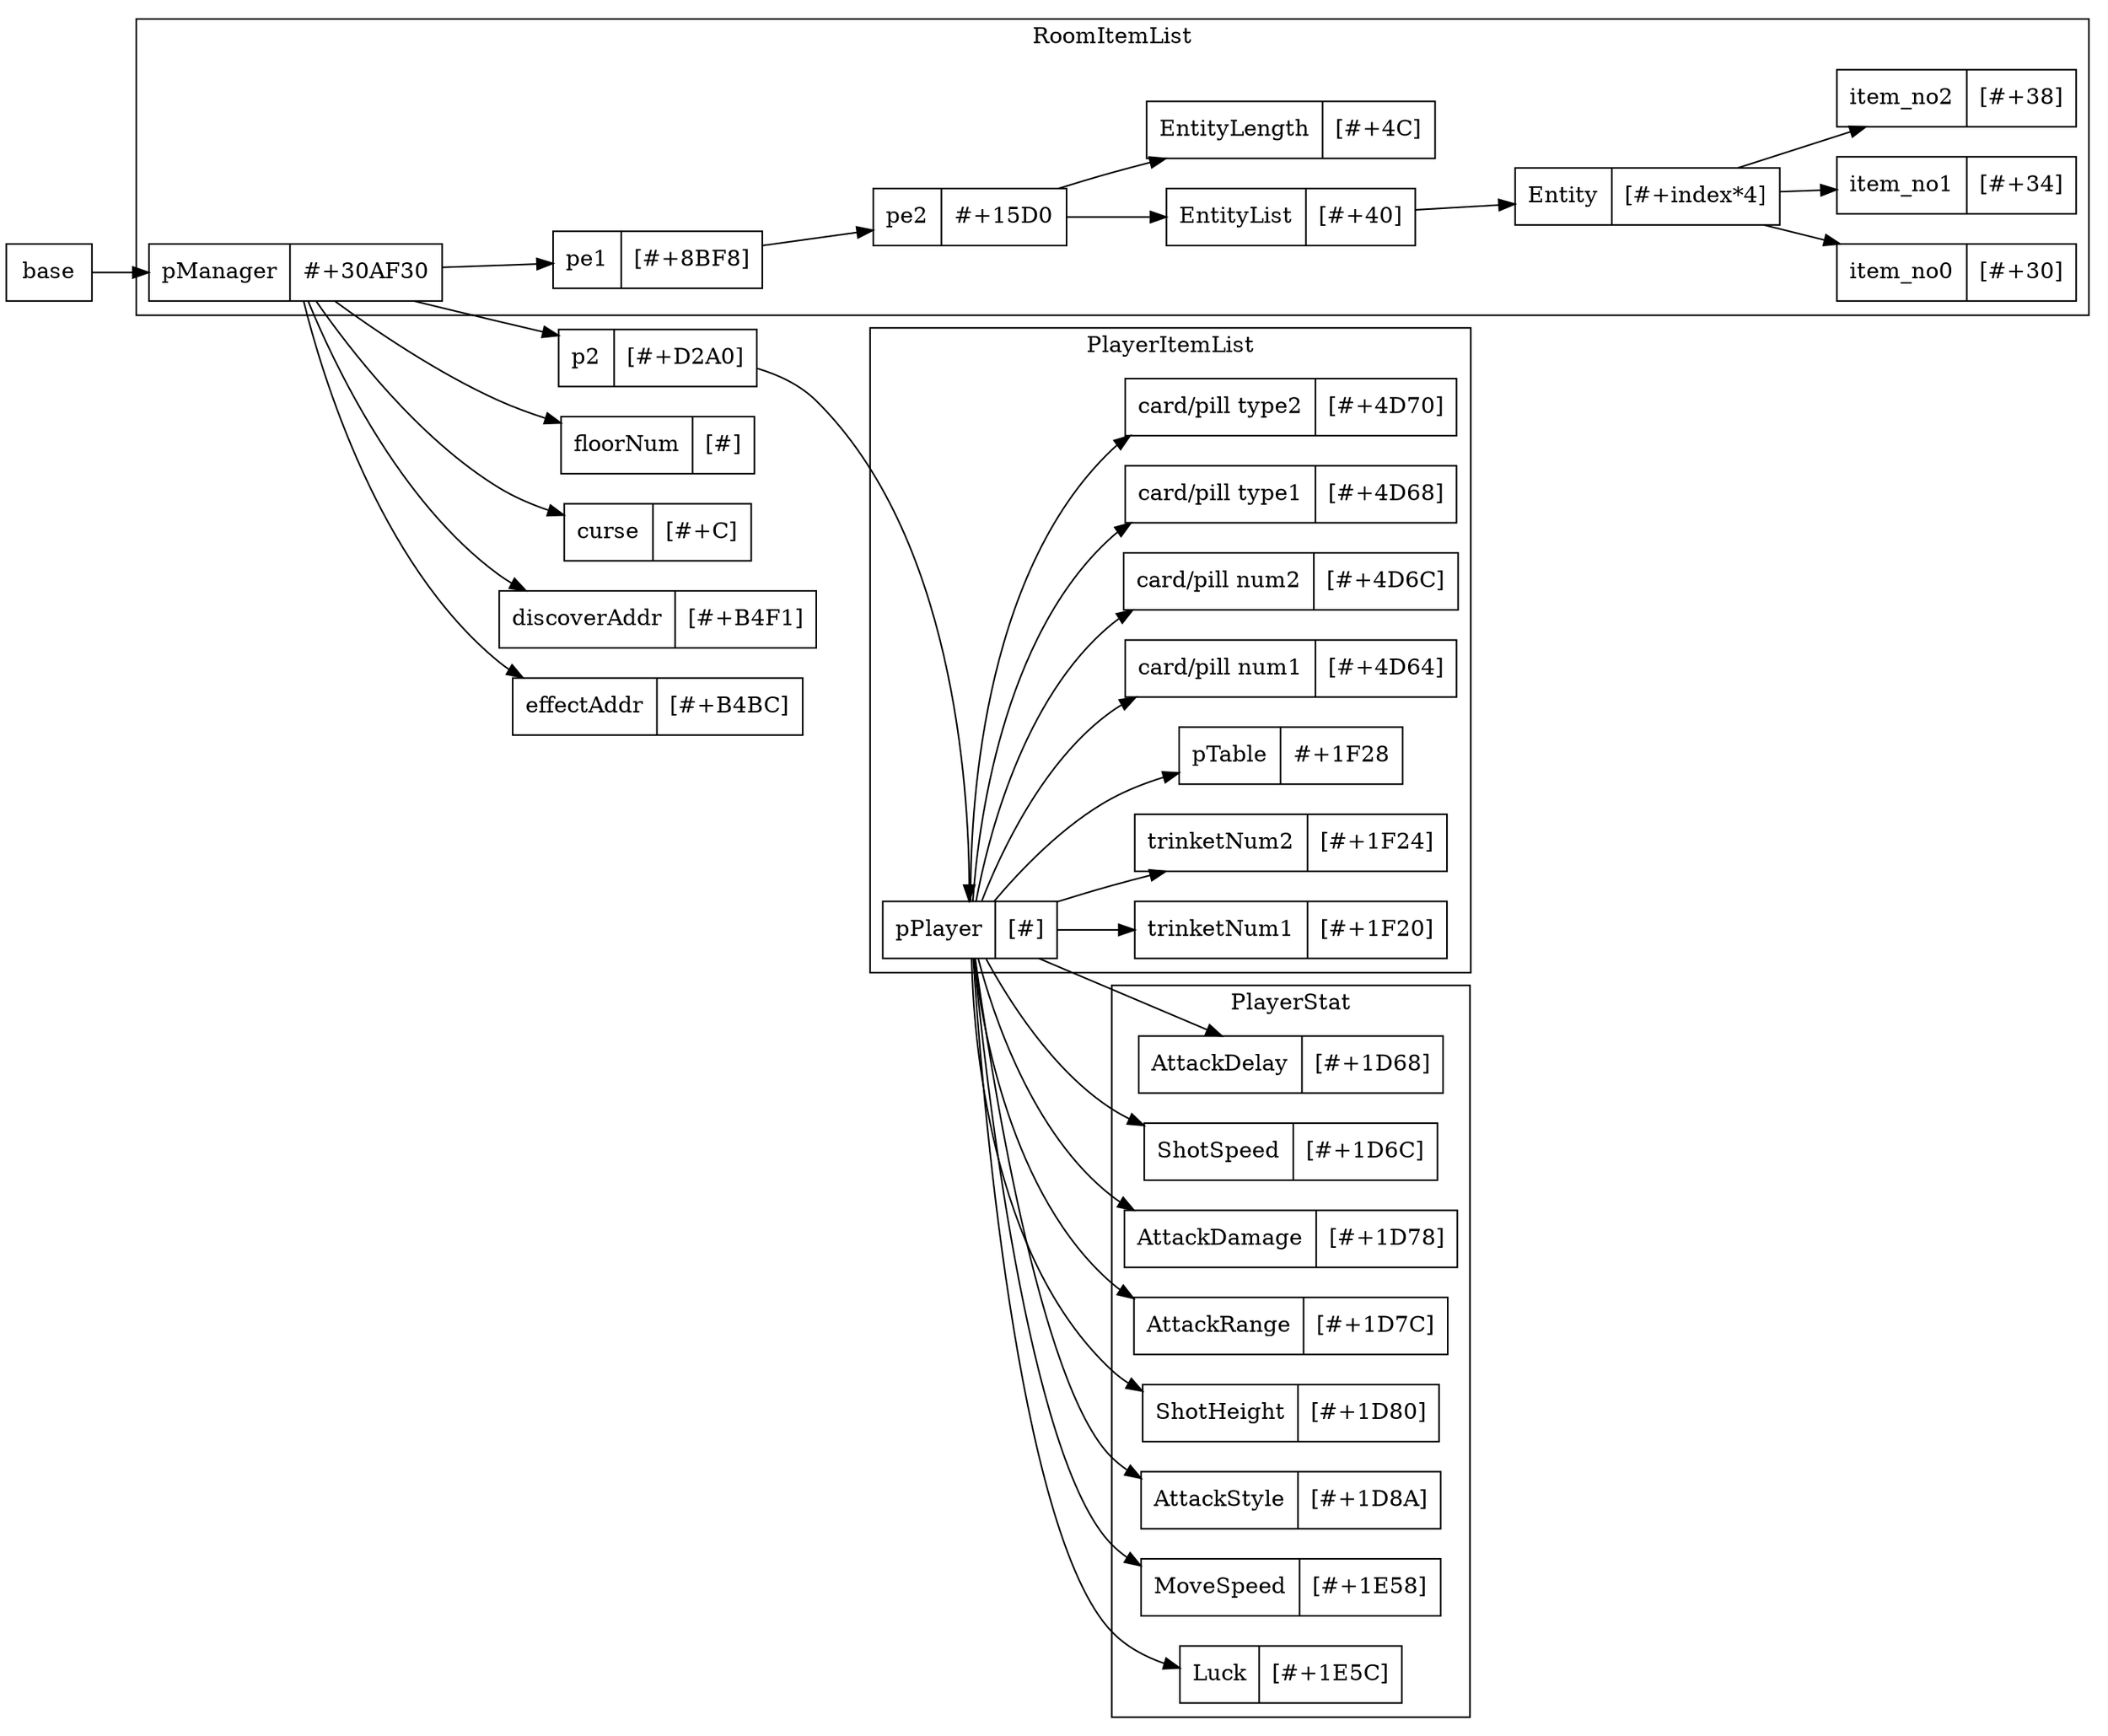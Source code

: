 digraph CheatTable {
    node[shape = record];
    rankdir = "LR";
    base -> pManager
    pManager [label = "{pManager|#+30AF30}"]
    pManager -> p2
    p2 [label = "{p2|[#+D2A0]}"]
    p2 -> pPlayer
    pPlayer [label = "{pPlayer|[#]}"]
    pManager -> floorNum
    floorNum [label = "{floorNum|[#]}"]
    pManager -> curse
    curse [label = "{curse|[#+C]}"]
    pManager -> discoverAddr
    discoverAddr [label = "{discoverAddr|[#+B4F1]}"]
    pManager -> effectAddr
    effectAddr [label = "{effectAddr|[#+B4BC]}"]

    subgraph clusterPlayItemList {
        label = "PlayerItemList"
        pPlayer -> trinketNum1
        pPlayer -> trinketNum2
        pPlayer -> pTable
        pPlayer -> cardPillNum1
        pPlayer -> cardPillNum2
        pPlayer -> cardPillType1
        pPlayer -> cardPillType2
        trinketNum1  [label = "{trinketNum1    |[#+1F20]}"]
        trinketNum2  [label = "{trinketNum2    |[#+1F24]}"]
        pTable       [label = "{pTable         |#+1F28  }"]
        cardPillNum1 [label = "{card/pill num1 |[#+4D64]}"]
        cardPillNum2 [label = "{card/pill num2 |[#+4D6C]}"]
        cardPillType1[label = "{card/pill type1|[#+4D68]}"]
        cardPillType2[label = "{card/pill type2|[#+4D70]}"]
    }

    subgraph clusterPlayerStat {
        label = "PlayerStat"
        pPlayer -> AttackDelay
        pPlayer -> ShotSpeed
        pPlayer -> AttackDamage
        pPlayer -> AttackRange
        pPlayer -> ShotHeight
        pPlayer -> AttackStyle
        pPlayer -> MoveSpeed
        pPlayer -> Luck
        AttackDelay [label = "{AttackDelay |[#+1D68]}"]
        ShotSpeed   [label = "{ShotSpeed   |[#+1D6C]}"]
        AttackDamage[label = "{AttackDamage|[#+1D78]}"]
        AttackRange [label = "{AttackRange |[#+1D7C]}"]
        ShotHeight  [label = "{ShotHeight  |[#+1D80]}"]
        AttackStyle [label = "{AttackStyle |[#+1D8A]}"]
        MoveSpeed   [label = "{MoveSpeed   |[#+1E58]}"]
        Luck        [label = "{Luck        |[#+1E5C]}"]
    }

    subgraph clusterRoomItemList {
        label = "RoomItemList"
        pManager -> pe1
        pe1 [label = "{pe1|[#+8BF8]}"]
        pe1 -> pe2
        pe2 [label = "{pe2|#+15D0}"]
        pe2 -> EntityList
        EntityList [label = "{EntityList|[#+40]}"]
        pe2 -> EntityLength
        EntityLength [label = "{EntityLength|[#+4C]}"]
        EntityList -> Entity
        Entity [label = "{Entity|[#+index*4]}"]
        Entity -> item_no0
        Entity -> item_no1
        Entity -> item_no2
        item_no0 [label = "{item_no0|[#+30]}"]
        item_no1 [label = "{item_no1|[#+34]}"]
        item_no2 [label = "{item_no2|[#+38]}"]
    }
}
